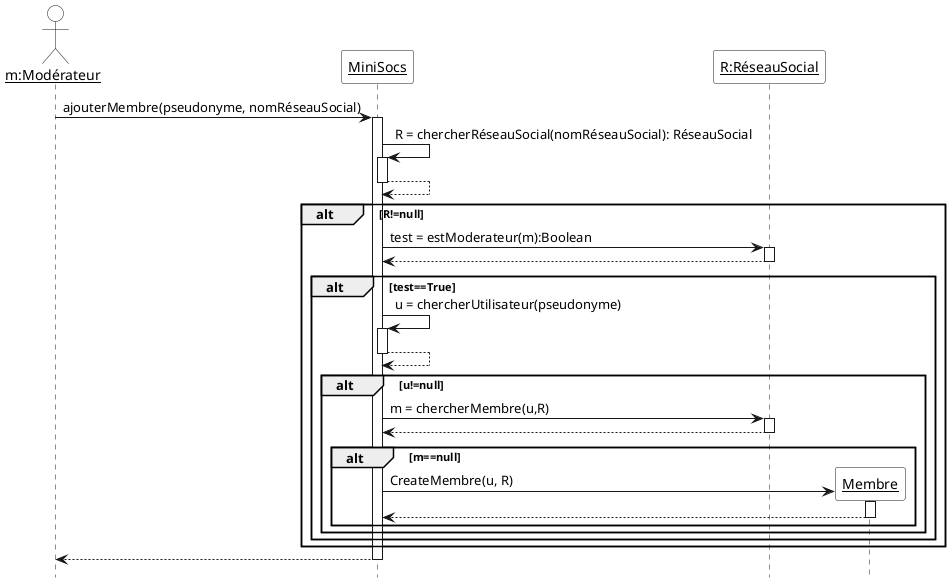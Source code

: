 @startuml

'Configuration charte graphique'
hide footbox
skinparam sequenceParticipantBackgroundColor White
skinparam sequenceActorBackgroundColor White

actor "__m:Modérateur__" as mod
participant "__MiniSocs__" as Mini
participant "__R:RéseauSocial__" as RS

mod -> Mini ++: ajouterMembre(pseudonyme, nomRéseauSocial)
Mini -> Mini ++: R = chercherRéseauSocial(nomRéseauSocial): RéseauSocial
return
alt R!=null
    Mini -> RS ++ : test = estModerateur(m):Boolean
    return
    alt test==True
    Mini -> Mini ++ : u = chercherUtilisateur(pseudonyme)
    return
    alt u!=null
    	Mini -> RS ++: m = chercherMembre(u,R)
   	 return
    	 alt m==null 
       	   create "__Membre__" as m
       	   Mini -> m ++: CreateMembre(u, R)
	   return
	 end
    end
    end
end
return
@enduml

